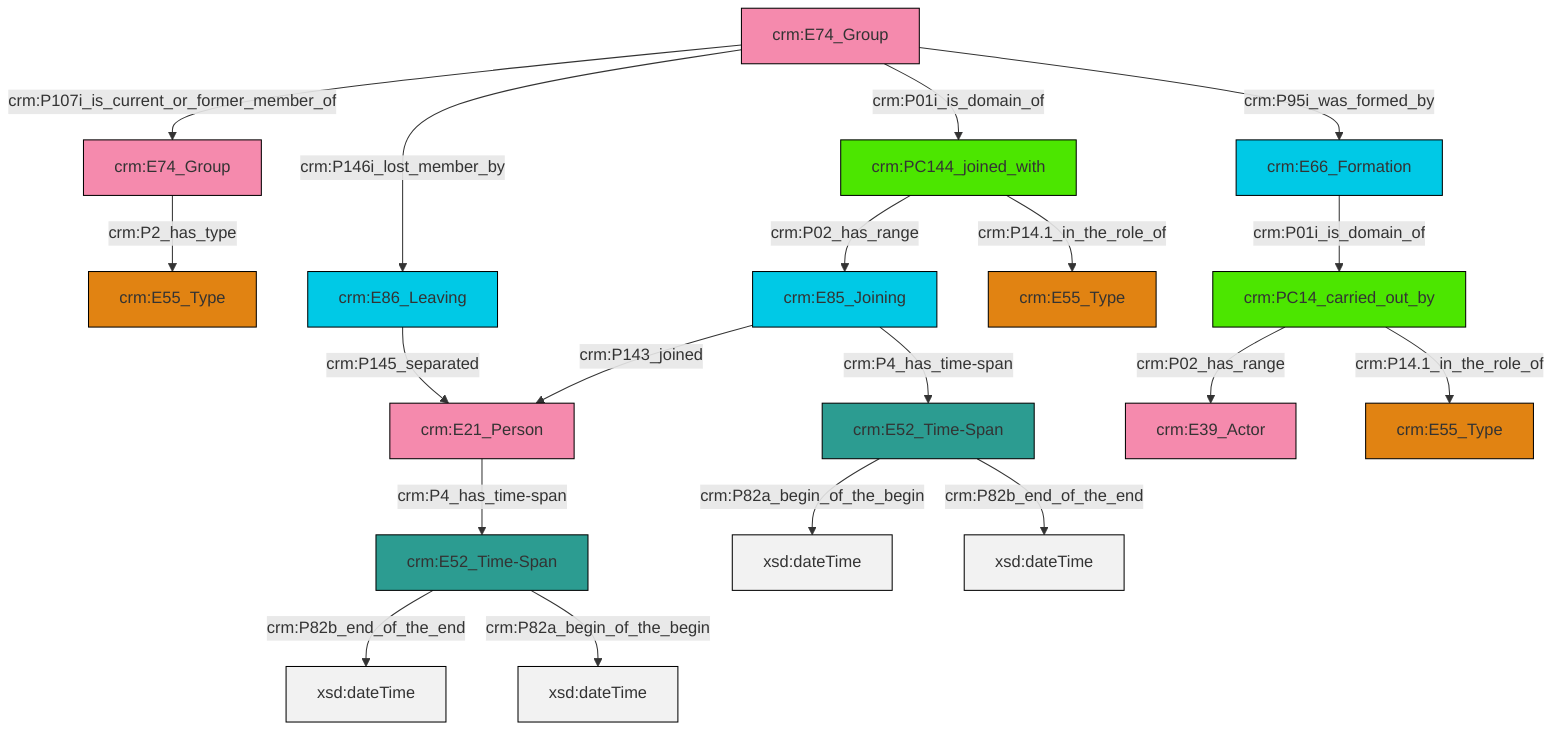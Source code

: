 graph TD
classDef Literal fill:#f2f2f2,stroke:#000000;
classDef CRM_Entity fill:#FFFFFF,stroke:#000000;
classDef Temporal_Entity fill:#00C9E6, stroke:#000000;
classDef Type fill:#E18312, stroke:#000000;
classDef Time-Span fill:#2C9C91, stroke:#000000;
classDef Appellation fill:#FFEB7F, stroke:#000000;
classDef Place fill:#008836, stroke:#000000;
classDef Persistent_Item fill:#B266B2, stroke:#000000;
classDef Conceptual_Object fill:#FFD700, stroke:#000000;
classDef Physical_Thing fill:#D2B48C, stroke:#000000;
classDef Actor fill:#f58aad, stroke:#000000;
classDef PC_Classes fill:#4ce600, stroke:#000000;
classDef Multi fill:#cccccc,stroke:#000000;

8["crm:E74_Group"]:::Actor -->|crm:P107i_is_current_or_former_member_of| 0["crm:E74_Group"]:::Actor
8["crm:E74_Group"]:::Actor -->|crm:P146i_lost_member_by| 11["crm:E86_Leaving"]:::Temporal_Entity
11["crm:E86_Leaving"]:::Temporal_Entity -->|crm:P145_separated| 2["crm:E21_Person"]:::Actor
12["crm:PC14_carried_out_by"]:::PC_Classes -->|crm:P02_has_range| 9["crm:E39_Actor"]:::Actor
15["crm:PC144_joined_with"]:::PC_Classes -->|crm:P02_has_range| 13["crm:E85_Joining"]:::Temporal_Entity
2["crm:E21_Person"]:::Actor -->|crm:P4_has_time-span| 18["crm:E52_Time-Span"]:::Time-Span
15["crm:PC144_joined_with"]:::PC_Classes -->|crm:P14.1_in_the_role_of| 6["crm:E55_Type"]:::Type
19["crm:E52_Time-Span"]:::Time-Span -->|crm:P82a_begin_of_the_begin| 21[xsd:dateTime]:::Literal
8["crm:E74_Group"]:::Actor -->|crm:P01i_is_domain_of| 15["crm:PC144_joined_with"]:::PC_Classes
0["crm:E74_Group"]:::Actor -->|crm:P2_has_type| 22["crm:E55_Type"]:::Type
13["crm:E85_Joining"]:::Temporal_Entity -->|crm:P143_joined| 2["crm:E21_Person"]:::Actor
12["crm:PC14_carried_out_by"]:::PC_Classes -->|crm:P14.1_in_the_role_of| 4["crm:E55_Type"]:::Type
19["crm:E52_Time-Span"]:::Time-Span -->|crm:P82b_end_of_the_end| 24[xsd:dateTime]:::Literal
13["crm:E85_Joining"]:::Temporal_Entity -->|crm:P4_has_time-span| 19["crm:E52_Time-Span"]:::Time-Span
8["crm:E74_Group"]:::Actor -->|crm:P95i_was_formed_by| 25["crm:E66_Formation"]:::Temporal_Entity
25["crm:E66_Formation"]:::Temporal_Entity -->|crm:P01i_is_domain_of| 12["crm:PC14_carried_out_by"]:::PC_Classes
18["crm:E52_Time-Span"]:::Time-Span -->|crm:P82b_end_of_the_end| 30[xsd:dateTime]:::Literal
18["crm:E52_Time-Span"]:::Time-Span -->|crm:P82a_begin_of_the_begin| 32[xsd:dateTime]:::Literal